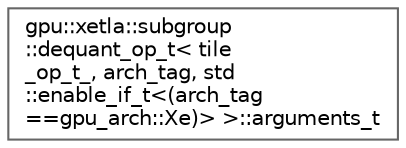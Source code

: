 digraph "Graphical Class Hierarchy"
{
 // LATEX_PDF_SIZE
  bgcolor="transparent";
  edge [fontname=Helvetica,fontsize=10,labelfontname=Helvetica,labelfontsize=10];
  node [fontname=Helvetica,fontsize=10,shape=box,height=0.2,width=0.4];
  rankdir="LR";
  Node0 [id="Node000000",label="gpu::xetla::subgroup\l::dequant_op_t\< tile\l_op_t_, arch_tag, std\l::enable_if_t\<(arch_tag\l==gpu_arch::Xe)\> \>::arguments_t",height=0.2,width=0.4,color="grey40", fillcolor="white", style="filled",URL="$structgpu_1_1xetla_1_1subgroup_1_1dequant__op__t_3_01tile__op__t___00_01arch__tag_00_01std_1_1en4dcd39c2b0b8031b4327a4c35fa86d38.html",tooltip=" "];
}
